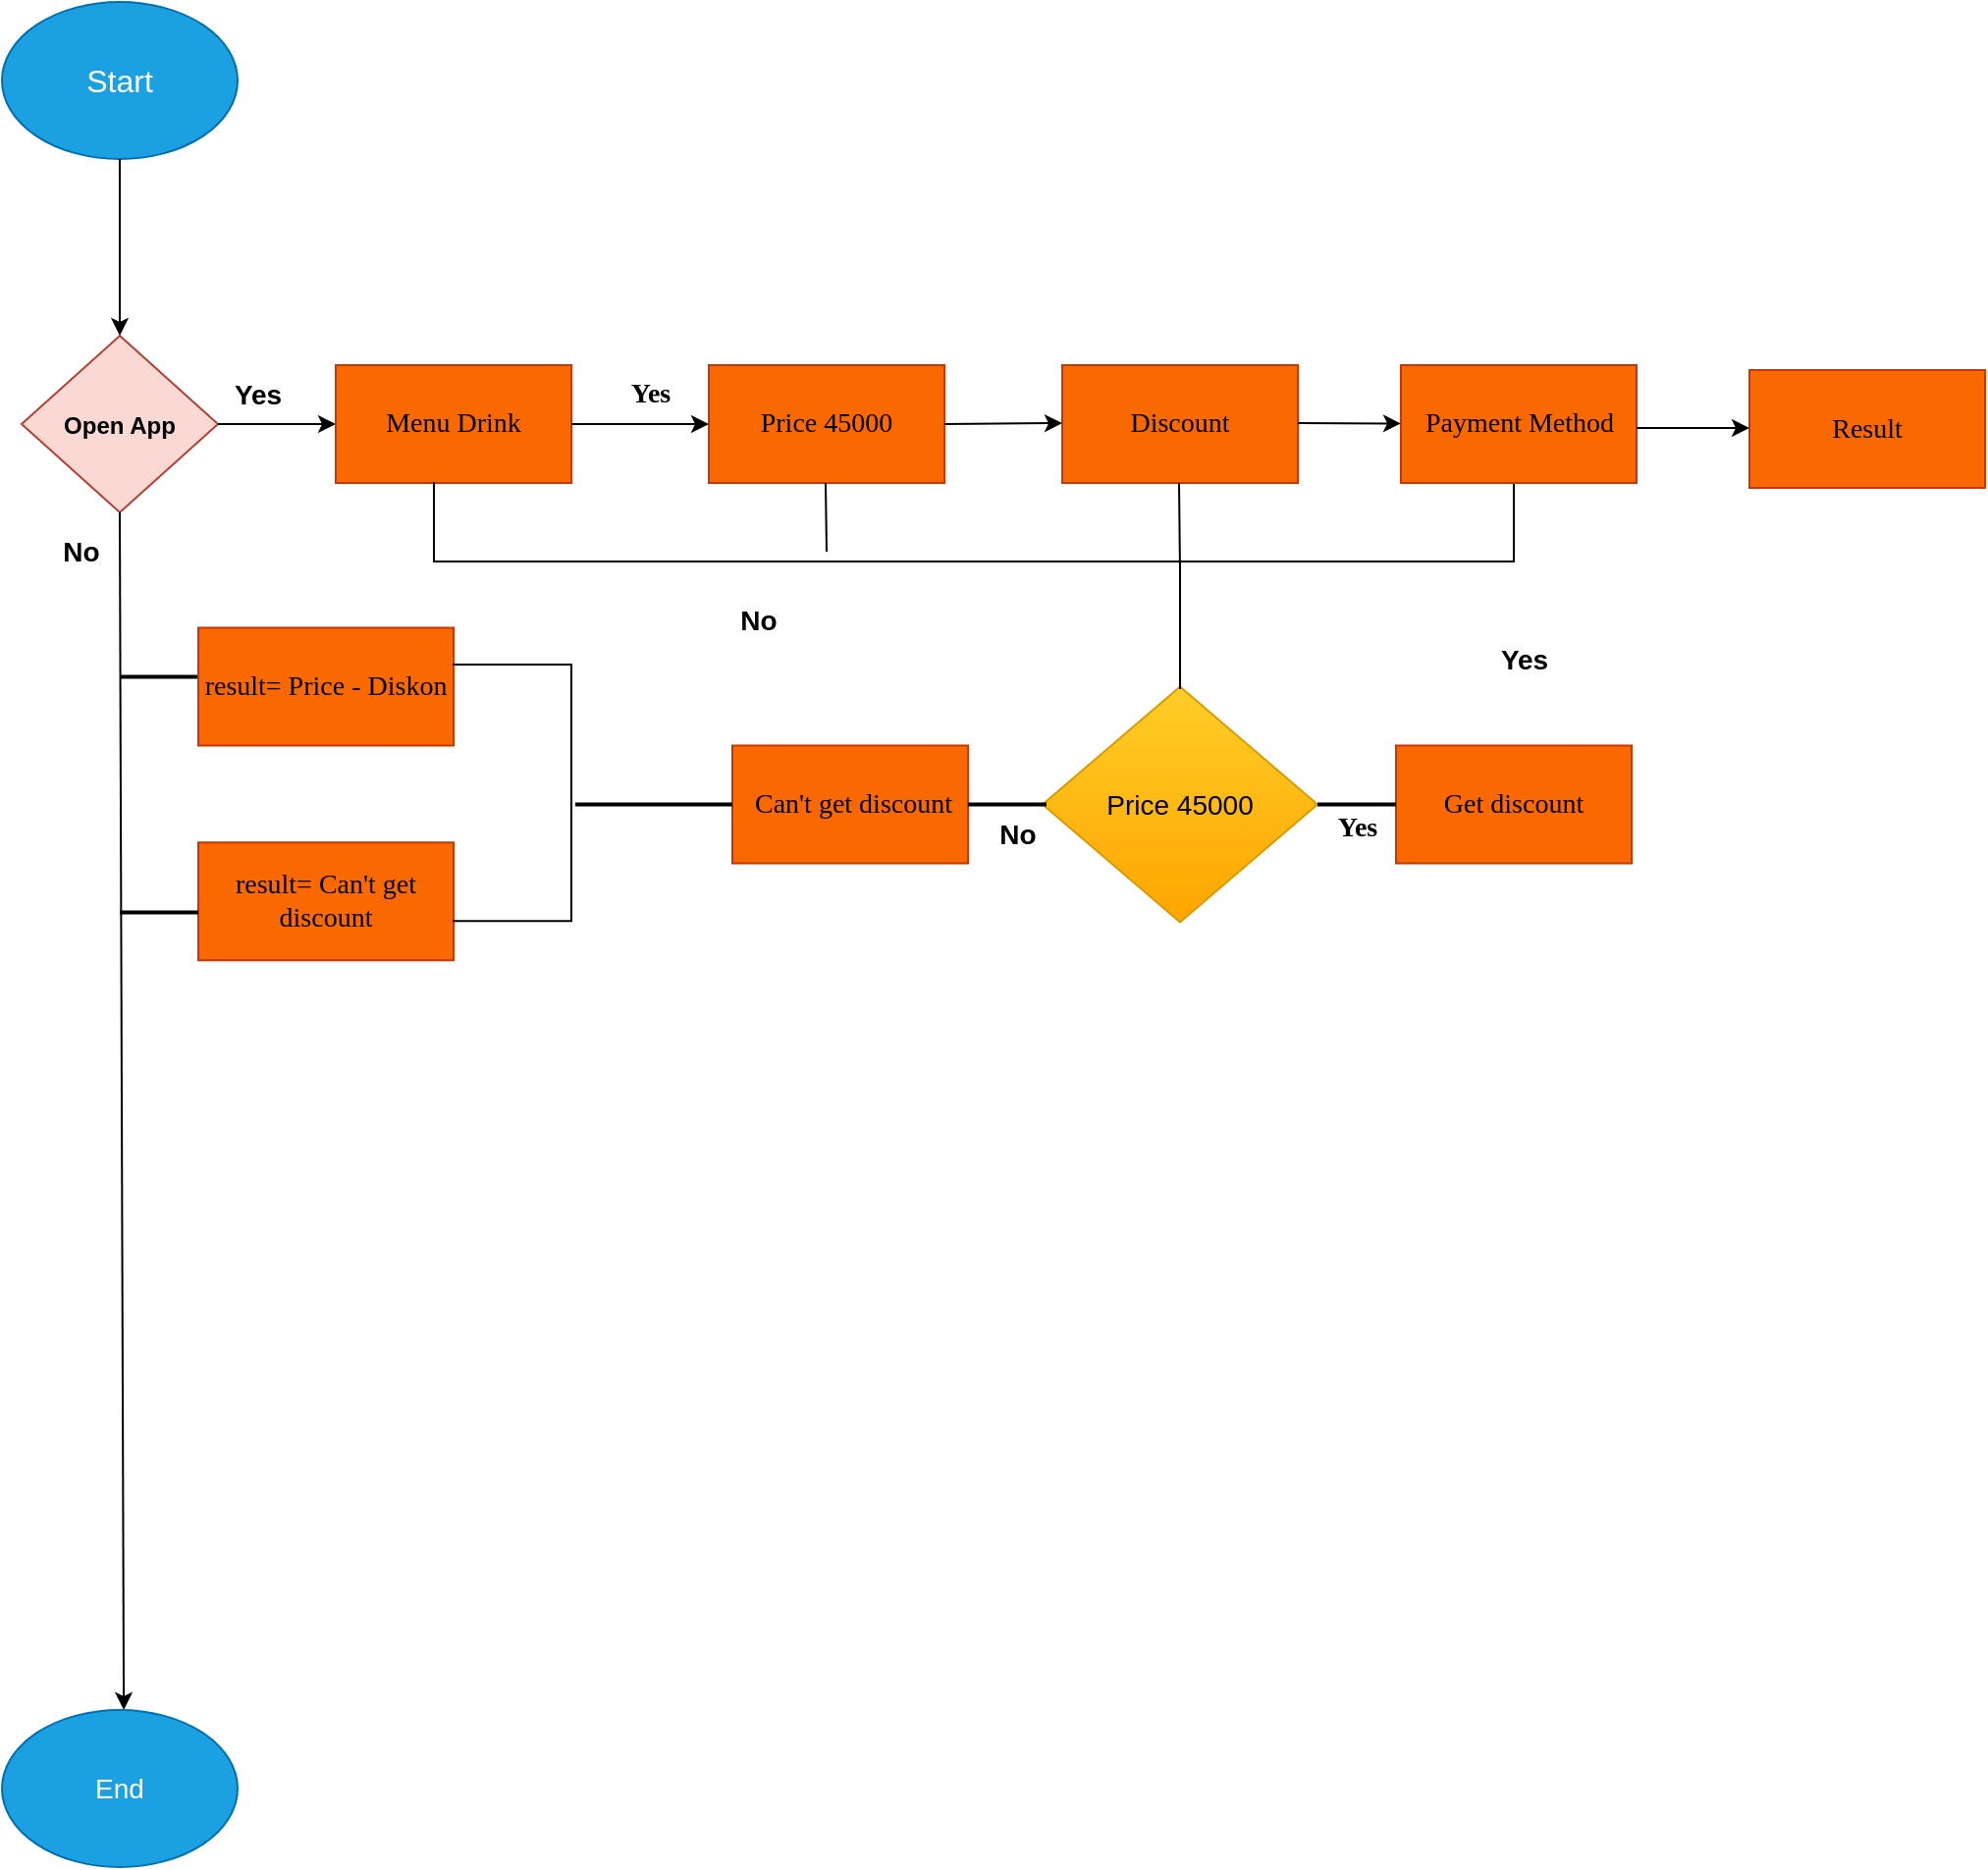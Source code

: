 <mxfile>
    <diagram id="HcarutnLevQoOCCYo0cx" name="Page-1">
        <mxGraphModel dx="905" dy="555" grid="1" gridSize="10" guides="1" tooltips="1" connect="1" arrows="1" fold="1" page="1" pageScale="1" pageWidth="827" pageHeight="1169" math="0" shadow="0">
            <root>
                <mxCell id="0"/>
                <mxCell id="1" parent="0"/>
                <mxCell id="2" value="&lt;font size=&quot;3&quot;&gt;Start&lt;br&gt;&lt;/font&gt;" style="ellipse;whiteSpace=wrap;html=1;fillColor=#1ba1e2;strokeColor=#006EAF;align=center;fontColor=#ffffff;" vertex="1" parent="1">
                    <mxGeometry x="20" y="10" width="120" height="80" as="geometry"/>
                </mxCell>
                <mxCell id="3" value="&lt;span style=&quot;font-size: 12px&quot;&gt;&lt;b&gt;Open App&lt;/b&gt;&lt;/span&gt;" style="rhombus;whiteSpace=wrap;html=1;fontSize=14;fillColor=#fad9d5;strokeColor=#ae4132;align=center;" vertex="1" parent="1">
                    <mxGeometry x="30" y="180" width="100" height="90" as="geometry"/>
                </mxCell>
                <mxCell id="4" value="" style="endArrow=classic;html=1;fontSize=14;entryX=0.5;entryY=0;entryDx=0;entryDy=0;" edge="1" parent="1" target="3">
                    <mxGeometry width="50" height="50" relative="1" as="geometry">
                        <mxPoint x="80" y="90" as="sourcePoint"/>
                        <mxPoint x="60" y="180" as="targetPoint"/>
                    </mxGeometry>
                </mxCell>
                <mxCell id="5" value="&lt;b&gt;No&lt;/b&gt;" style="text;html=1;align=center;verticalAlign=middle;resizable=0;points=[];autosize=1;strokeColor=none;fillColor=none;fontSize=14;" vertex="1" parent="1">
                    <mxGeometry x="45" y="280" width="30" height="20" as="geometry"/>
                </mxCell>
                <mxCell id="6" value="&lt;b&gt;Yes&lt;/b&gt;" style="text;html=1;align=center;verticalAlign=middle;resizable=0;points=[];autosize=1;strokeColor=none;fillColor=none;fontSize=14;" vertex="1" parent="1">
                    <mxGeometry x="130" y="200" width="40" height="20" as="geometry"/>
                </mxCell>
                <mxCell id="7" value="" style="endArrow=classic;html=1;fontSize=14;exitX=1;exitY=0.5;exitDx=0;exitDy=0;entryX=0;entryY=0.5;entryDx=0;entryDy=0;" edge="1" parent="1" source="3" target="8">
                    <mxGeometry width="50" height="50" relative="1" as="geometry">
                        <mxPoint x="160" y="240" as="sourcePoint"/>
                        <mxPoint x="160" y="225" as="targetPoint"/>
                    </mxGeometry>
                </mxCell>
                <mxCell id="8" value="Menu Drink" style="rounded=0;whiteSpace=wrap;html=1;fontFamily=Verdana;fontSize=14;fillColor=#fa6800;strokeColor=#C73500;fontColor=#000000;" vertex="1" parent="1">
                    <mxGeometry x="190" y="195" width="120" height="60" as="geometry"/>
                </mxCell>
                <mxCell id="9" value="Price 45000" style="rounded=0;whiteSpace=wrap;html=1;fontFamily=Verdana;fontSize=14;fillColor=#fa6800;strokeColor=#C73500;fontColor=#000000;" vertex="1" parent="1">
                    <mxGeometry x="380" y="195" width="120" height="60" as="geometry"/>
                </mxCell>
                <mxCell id="10" value="&lt;b&gt;Yes&lt;/b&gt;" style="text;html=1;align=center;verticalAlign=middle;resizable=0;points=[];autosize=1;strokeColor=none;fillColor=none;fontSize=14;fontFamily=Verdana;" vertex="1" parent="1">
                    <mxGeometry x="330" y="200" width="40" height="20" as="geometry"/>
                </mxCell>
                <mxCell id="11" value="" style="endArrow=classic;html=1;fontSize=14;exitX=1;exitY=0.5;exitDx=0;exitDy=0;" edge="1" parent="1" source="8">
                    <mxGeometry width="50" height="50" relative="1" as="geometry">
                        <mxPoint x="360" y="225" as="sourcePoint"/>
                        <mxPoint x="380" y="225" as="targetPoint"/>
                    </mxGeometry>
                </mxCell>
                <mxCell id="12" value="Price 45000" style="rhombus;whiteSpace=wrap;html=1;fontSize=14;fillColor=#ffcd28;strokeColor=#d79b00;gradientColor=#ffa500;" vertex="1" parent="1">
                    <mxGeometry x="550" y="358.75" width="140" height="120" as="geometry"/>
                </mxCell>
                <mxCell id="13" value="&lt;b&gt;Yes&lt;/b&gt;" style="text;html=1;align=center;verticalAlign=middle;resizable=0;points=[];autosize=1;strokeColor=none;fillColor=none;fontSize=14;" vertex="1" parent="1">
                    <mxGeometry x="775" y="335" width="40" height="20" as="geometry"/>
                </mxCell>
                <mxCell id="14" value="&lt;b&gt;No&lt;/b&gt;" style="text;html=1;align=center;verticalAlign=middle;resizable=0;points=[];autosize=1;strokeColor=none;fillColor=none;fontSize=14;" vertex="1" parent="1">
                    <mxGeometry x="390" y="315" width="30" height="20" as="geometry"/>
                </mxCell>
                <mxCell id="15" value="" style="shape=partialRectangle;whiteSpace=wrap;html=1;bottom=1;right=1;left=1;top=0;fillColor=none;routingCenterX=-0.5;fontSize=14;" vertex="1" parent="1">
                    <mxGeometry x="240" y="255" width="550" height="40" as="geometry"/>
                </mxCell>
                <mxCell id="16" value="" style="group" vertex="1" connectable="0" parent="1">
                    <mxGeometry x="392" y="388.75" width="180" height="60" as="geometry"/>
                </mxCell>
                <mxCell id="17" value="&amp;nbsp;Can't get discount" style="rounded=0;whiteSpace=wrap;html=1;fontFamily=Verdana;fontSize=14;fillColor=#fa6800;strokeColor=#C73500;fontColor=#000000;" vertex="1" parent="16">
                    <mxGeometry width="120" height="60" as="geometry"/>
                </mxCell>
                <mxCell id="18" value="" style="line;strokeWidth=2;html=1;fontFamily=Verdana;fontSize=10;" vertex="1" parent="16">
                    <mxGeometry x="120" y="25" width="40" height="10" as="geometry"/>
                </mxCell>
                <mxCell id="19" value="&lt;b&gt;No&lt;/b&gt;" style="text;html=1;align=center;verticalAlign=middle;resizable=0;points=[];autosize=1;strokeColor=none;fillColor=none;fontSize=14;" vertex="1" parent="16">
                    <mxGeometry x="130" y="35" width="30" height="20" as="geometry"/>
                </mxCell>
                <mxCell id="20" value="" style="group" vertex="1" connectable="0" parent="1">
                    <mxGeometry x="690" y="388.75" width="177" height="60" as="geometry"/>
                </mxCell>
                <mxCell id="21" value="Get discount" style="rounded=0;whiteSpace=wrap;html=1;fontFamily=Verdana;fontSize=14;fillColor=#fa6800;strokeColor=#C73500;fontColor=#000000;" vertex="1" parent="20">
                    <mxGeometry x="40" width="120" height="60" as="geometry"/>
                </mxCell>
                <mxCell id="22" value="" style="line;strokeWidth=2;html=1;fontFamily=Verdana;fontSize=10;" vertex="1" parent="20">
                    <mxGeometry y="27.5" width="40" height="5" as="geometry"/>
                </mxCell>
                <mxCell id="23" value="&lt;b&gt;Yes&lt;/b&gt;" style="text;html=1;align=center;verticalAlign=middle;resizable=0;points=[];autosize=1;strokeColor=none;fillColor=none;fontSize=14;fontFamily=Verdana;" vertex="1" parent="20">
                    <mxGeometry y="32.5" width="40" height="20" as="geometry"/>
                </mxCell>
                <mxCell id="24" value="Payment Method" style="rounded=0;whiteSpace=wrap;html=1;fontFamily=Verdana;fontSize=14;fillColor=#fa6800;strokeColor=#C73500;fontColor=#000000;" vertex="1" parent="1">
                    <mxGeometry x="732.5" y="195" width="120" height="60" as="geometry"/>
                </mxCell>
                <mxCell id="25" value="Discount" style="rounded=0;whiteSpace=wrap;html=1;fontFamily=Verdana;fontSize=14;fillColor=#fa6800;strokeColor=#C73500;fontColor=#000000;" vertex="1" parent="1">
                    <mxGeometry x="560" y="195" width="120" height="60" as="geometry"/>
                </mxCell>
                <mxCell id="26" value="" style="endArrow=classic;html=1;fontSize=14;" edge="1" parent="1">
                    <mxGeometry width="50" height="50" relative="1" as="geometry">
                        <mxPoint x="500" y="225" as="sourcePoint"/>
                        <mxPoint x="560" y="224.5" as="targetPoint"/>
                    </mxGeometry>
                </mxCell>
                <mxCell id="27" value="" style="endArrow=classic;html=1;fontSize=14;exitX=1;exitY=0.5;exitDx=0;exitDy=0;" edge="1" parent="1" target="24">
                    <mxGeometry width="50" height="50" relative="1" as="geometry">
                        <mxPoint x="680" y="224.5" as="sourcePoint"/>
                        <mxPoint x="730" y="225" as="targetPoint"/>
                    </mxGeometry>
                </mxCell>
                <mxCell id="28" value="" style="endArrow=none;html=1;fontSize=14;" edge="1" parent="1">
                    <mxGeometry width="50" height="50" relative="1" as="geometry">
                        <mxPoint x="620" y="300" as="sourcePoint"/>
                        <mxPoint x="619.5" y="255" as="targetPoint"/>
                    </mxGeometry>
                </mxCell>
                <mxCell id="29" value="" style="endArrow=none;html=1;fontSize=14;" edge="1" parent="1">
                    <mxGeometry width="50" height="50" relative="1" as="geometry">
                        <mxPoint x="440" y="290" as="sourcePoint"/>
                        <mxPoint x="439.5" y="255" as="targetPoint"/>
                    </mxGeometry>
                </mxCell>
                <mxCell id="30" value="" style="endArrow=none;html=1;fontSize=14;" edge="1" parent="1">
                    <mxGeometry width="50" height="50" relative="1" as="geometry">
                        <mxPoint x="620" y="360" as="sourcePoint"/>
                        <mxPoint x="620" y="295" as="targetPoint"/>
                    </mxGeometry>
                </mxCell>
                <mxCell id="31" value="Result" style="rounded=0;whiteSpace=wrap;html=1;fontFamily=Verdana;fontSize=14;fillColor=#fa6800;strokeColor=#C73500;fontColor=#000000;" vertex="1" parent="1">
                    <mxGeometry x="910" y="197.5" width="120" height="60" as="geometry"/>
                </mxCell>
                <mxCell id="32" value="" style="endArrow=classic;html=1;fontSize=14;exitX=1;exitY=0.5;exitDx=0;exitDy=0;" edge="1" parent="1">
                    <mxGeometry width="50" height="50" relative="1" as="geometry">
                        <mxPoint x="852.5" y="227" as="sourcePoint"/>
                        <mxPoint x="910" y="227" as="targetPoint"/>
                    </mxGeometry>
                </mxCell>
                <mxCell id="33" value="" style="line;strokeWidth=2;html=1;fontFamily=Verdana;fontSize=10;" vertex="1" parent="1">
                    <mxGeometry x="80" y="348.75" width="40" height="10" as="geometry"/>
                </mxCell>
                <mxCell id="34" value="result= Price - Diskon" style="rounded=0;whiteSpace=wrap;html=1;fontFamily=Verdana;fontSize=14;fillColor=#fa6800;strokeColor=#C73500;fontColor=#000000;" vertex="1" parent="1">
                    <mxGeometry x="120" y="328.75" width="130" height="60" as="geometry"/>
                </mxCell>
                <mxCell id="35" value="result= Can't get discount" style="rounded=0;whiteSpace=wrap;html=1;fontFamily=Verdana;fontSize=14;fillColor=#fa6800;strokeColor=#C73500;fontColor=#000000;" vertex="1" parent="1">
                    <mxGeometry x="120" y="438.13" width="130" height="60" as="geometry"/>
                </mxCell>
                <mxCell id="36" value="" style="shape=partialRectangle;whiteSpace=wrap;html=1;bottom=1;right=1;left=1;top=0;fillColor=none;routingCenterX=-0.5;fontSize=14;rotation=-90;" vertex="1" parent="1">
                    <mxGeometry x="214.69" y="382.82" width="130.63" height="60" as="geometry"/>
                </mxCell>
                <mxCell id="37" value="" style="line;strokeWidth=2;html=1;fontFamily=Verdana;fontSize=10;" vertex="1" parent="1">
                    <mxGeometry x="312" y="413.75" width="80" height="10" as="geometry"/>
                </mxCell>
                <mxCell id="38" value="" style="line;strokeWidth=2;html=1;fontFamily=Verdana;fontSize=10;" vertex="1" parent="1">
                    <mxGeometry x="80" y="468.75" width="40" height="10" as="geometry"/>
                </mxCell>
                <mxCell id="40" value="" style="endArrow=classic;html=1;fontSize=14;exitX=0.5;exitY=1;exitDx=0;exitDy=0;entryX=0.567;entryY=0;entryDx=0;entryDy=0;entryPerimeter=0;" edge="1" parent="1">
                    <mxGeometry width="50" height="50" relative="1" as="geometry">
                        <mxPoint x="80" y="270" as="sourcePoint"/>
                        <mxPoint x="82.04" y="880" as="targetPoint"/>
                    </mxGeometry>
                </mxCell>
                <mxCell id="41" value="End" style="ellipse;whiteSpace=wrap;html=1;fontSize=14;fillColor=#1ba1e2;strokeColor=#006EAF;fontColor=#ffffff;" vertex="1" parent="1">
                    <mxGeometry x="20" y="880" width="120" height="80" as="geometry"/>
                </mxCell>
            </root>
        </mxGraphModel>
    </diagram>
</mxfile>